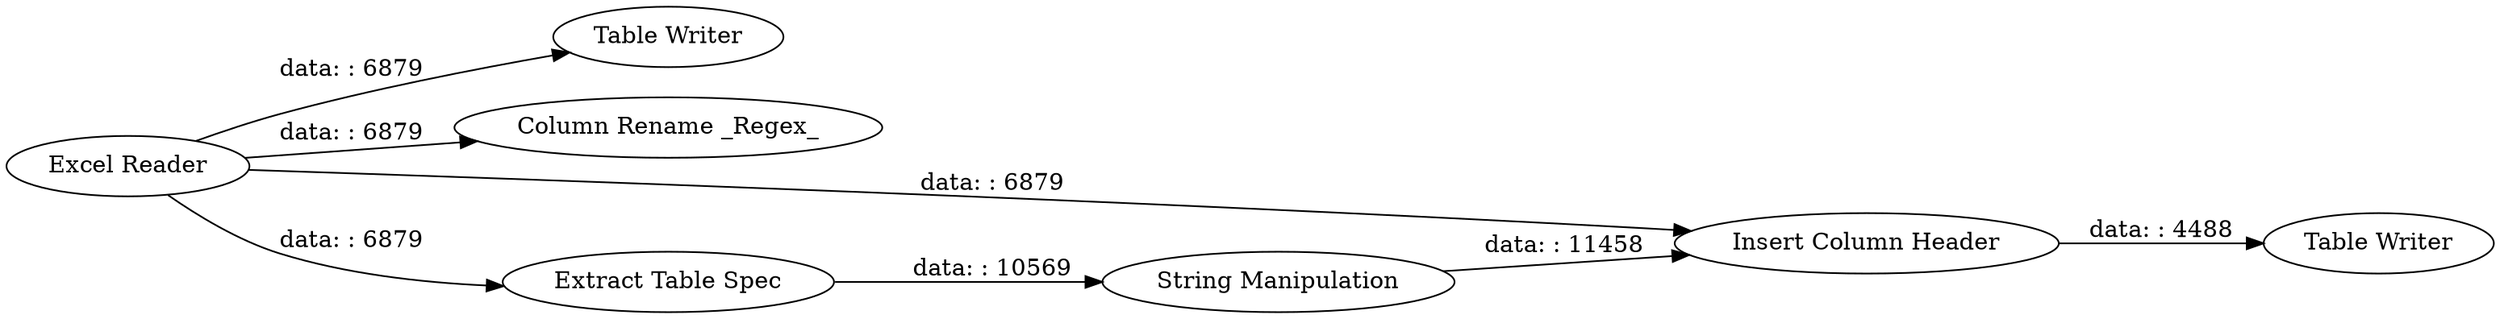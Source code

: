 digraph {
	"2251805868545338286_11" [label="Table Writer"]
	"2251805868545338286_13" [label="Table Writer"]
	"2251805868545338286_9" [label="Excel Reader"]
	"2251805868545338286_7" [label="String Manipulation"]
	"2251805868545338286_14" [label="Column Rename _Regex_"]
	"2251805868545338286_10" [label="Insert Column Header"]
	"2251805868545338286_8" [label="Extract Table Spec"]
	"2251805868545338286_9" -> "2251805868545338286_11" [label="data: : 6879"]
	"2251805868545338286_9" -> "2251805868545338286_10" [label="data: : 6879"]
	"2251805868545338286_9" -> "2251805868545338286_14" [label="data: : 6879"]
	"2251805868545338286_7" -> "2251805868545338286_10" [label="data: : 11458"]
	"2251805868545338286_10" -> "2251805868545338286_13" [label="data: : 4488"]
	"2251805868545338286_8" -> "2251805868545338286_7" [label="data: : 10569"]
	"2251805868545338286_9" -> "2251805868545338286_8" [label="data: : 6879"]
	rankdir=LR
}
